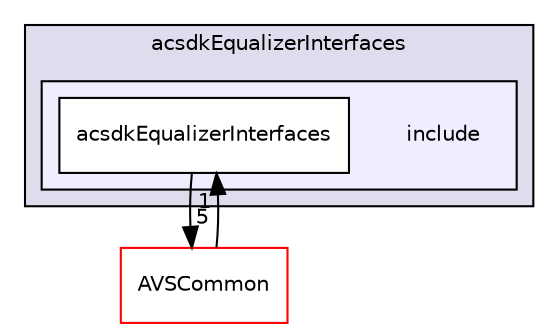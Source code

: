 digraph "/workplace/avs-device-sdk/capabilities/Equalizer/acsdkEqualizerInterfaces/include" {
  compound=true
  node [ fontsize="10", fontname="Helvetica"];
  edge [ labelfontsize="10", labelfontname="Helvetica"];
  subgraph clusterdir_e13649c008142110e36acbd52973a0dc {
    graph [ bgcolor="#ddddee", pencolor="black", label="acsdkEqualizerInterfaces" fontname="Helvetica", fontsize="10", URL="dir_e13649c008142110e36acbd52973a0dc.html"]
  subgraph clusterdir_b9b4e583bc1ae50910ec521d666a459f {
    graph [ bgcolor="#eeeeff", pencolor="black", label="" URL="dir_b9b4e583bc1ae50910ec521d666a459f.html"];
    dir_b9b4e583bc1ae50910ec521d666a459f [shape=plaintext label="include"];
    dir_ca67f75ee75dc65d6a6809d7cbd3d51a [shape=box label="acsdkEqualizerInterfaces" color="black" fillcolor="white" style="filled" URL="dir_ca67f75ee75dc65d6a6809d7cbd3d51a.html"];
  }
  }
  dir_13e65effb2bde530b17b3d5eefcd0266 [shape=box label="AVSCommon" fillcolor="white" style="filled" color="red" URL="dir_13e65effb2bde530b17b3d5eefcd0266.html"];
  dir_ca67f75ee75dc65d6a6809d7cbd3d51a->dir_13e65effb2bde530b17b3d5eefcd0266 [headlabel="5", labeldistance=1.5 headhref="dir_000322_000017.html"];
  dir_13e65effb2bde530b17b3d5eefcd0266->dir_ca67f75ee75dc65d6a6809d7cbd3d51a [headlabel="1", labeldistance=1.5 headhref="dir_000017_000322.html"];
}
